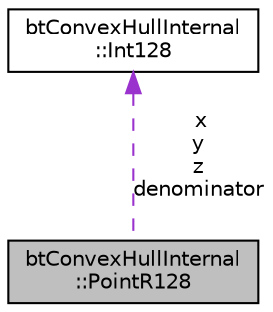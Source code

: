 digraph "btConvexHullInternal::PointR128"
{
  edge [fontname="Helvetica",fontsize="10",labelfontname="Helvetica",labelfontsize="10"];
  node [fontname="Helvetica",fontsize="10",shape=record];
  Node1 [label="btConvexHullInternal\l::PointR128",height=0.2,width=0.4,color="black", fillcolor="grey75", style="filled", fontcolor="black"];
  Node2 -> Node1 [dir="back",color="darkorchid3",fontsize="10",style="dashed",label=" x\ny\nz\ndenominator" ,fontname="Helvetica"];
  Node2 [label="btConvexHullInternal\l::Int128",height=0.2,width=0.4,color="black", fillcolor="white", style="filled",URL="$classbt_convex_hull_internal_1_1_int128.html"];
}
